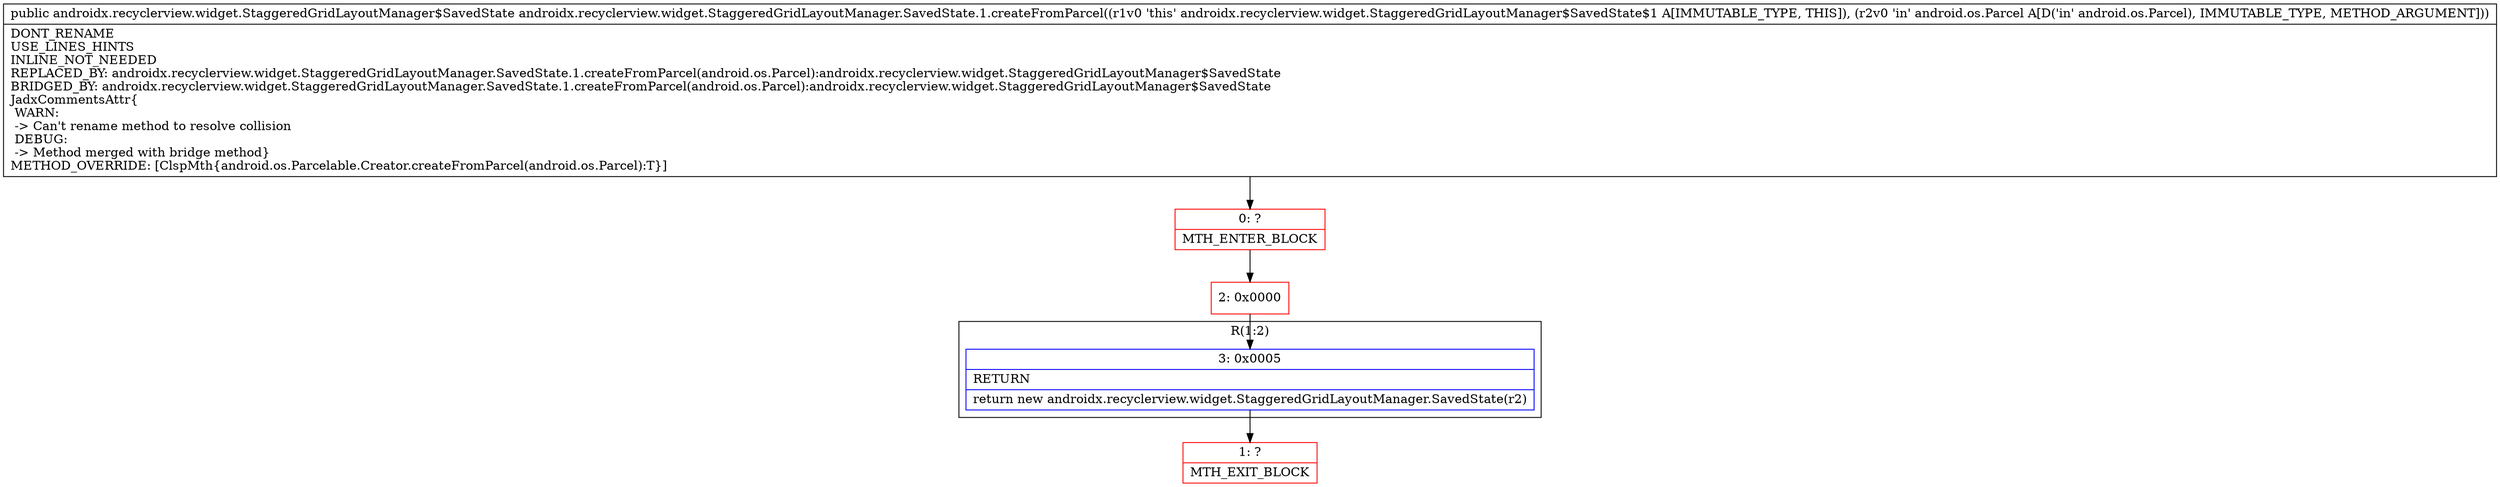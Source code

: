 digraph "CFG forandroidx.recyclerview.widget.StaggeredGridLayoutManager.SavedState.1.createFromParcel(Landroid\/os\/Parcel;)Landroidx\/recyclerview\/widget\/StaggeredGridLayoutManager$SavedState;" {
subgraph cluster_Region_1201630128 {
label = "R(1:2)";
node [shape=record,color=blue];
Node_3 [shape=record,label="{3\:\ 0x0005|RETURN\l|return new androidx.recyclerview.widget.StaggeredGridLayoutManager.SavedState(r2)\l}"];
}
Node_0 [shape=record,color=red,label="{0\:\ ?|MTH_ENTER_BLOCK\l}"];
Node_2 [shape=record,color=red,label="{2\:\ 0x0000}"];
Node_1 [shape=record,color=red,label="{1\:\ ?|MTH_EXIT_BLOCK\l}"];
MethodNode[shape=record,label="{public androidx.recyclerview.widget.StaggeredGridLayoutManager$SavedState androidx.recyclerview.widget.StaggeredGridLayoutManager.SavedState.1.createFromParcel((r1v0 'this' androidx.recyclerview.widget.StaggeredGridLayoutManager$SavedState$1 A[IMMUTABLE_TYPE, THIS]), (r2v0 'in' android.os.Parcel A[D('in' android.os.Parcel), IMMUTABLE_TYPE, METHOD_ARGUMENT]))  | DONT_RENAME\lUSE_LINES_HINTS\lINLINE_NOT_NEEDED\lREPLACED_BY: androidx.recyclerview.widget.StaggeredGridLayoutManager.SavedState.1.createFromParcel(android.os.Parcel):androidx.recyclerview.widget.StaggeredGridLayoutManager$SavedState\lBRIDGED_BY: androidx.recyclerview.widget.StaggeredGridLayoutManager.SavedState.1.createFromParcel(android.os.Parcel):androidx.recyclerview.widget.StaggeredGridLayoutManager$SavedState\lJadxCommentsAttr\{\l WARN: \l \-\> Can't rename method to resolve collision\l DEBUG: \l \-\> Method merged with bridge method\}\lMETHOD_OVERRIDE: [ClspMth\{android.os.Parcelable.Creator.createFromParcel(android.os.Parcel):T\}]\l}"];
MethodNode -> Node_0;Node_3 -> Node_1;
Node_0 -> Node_2;
Node_2 -> Node_3;
}

